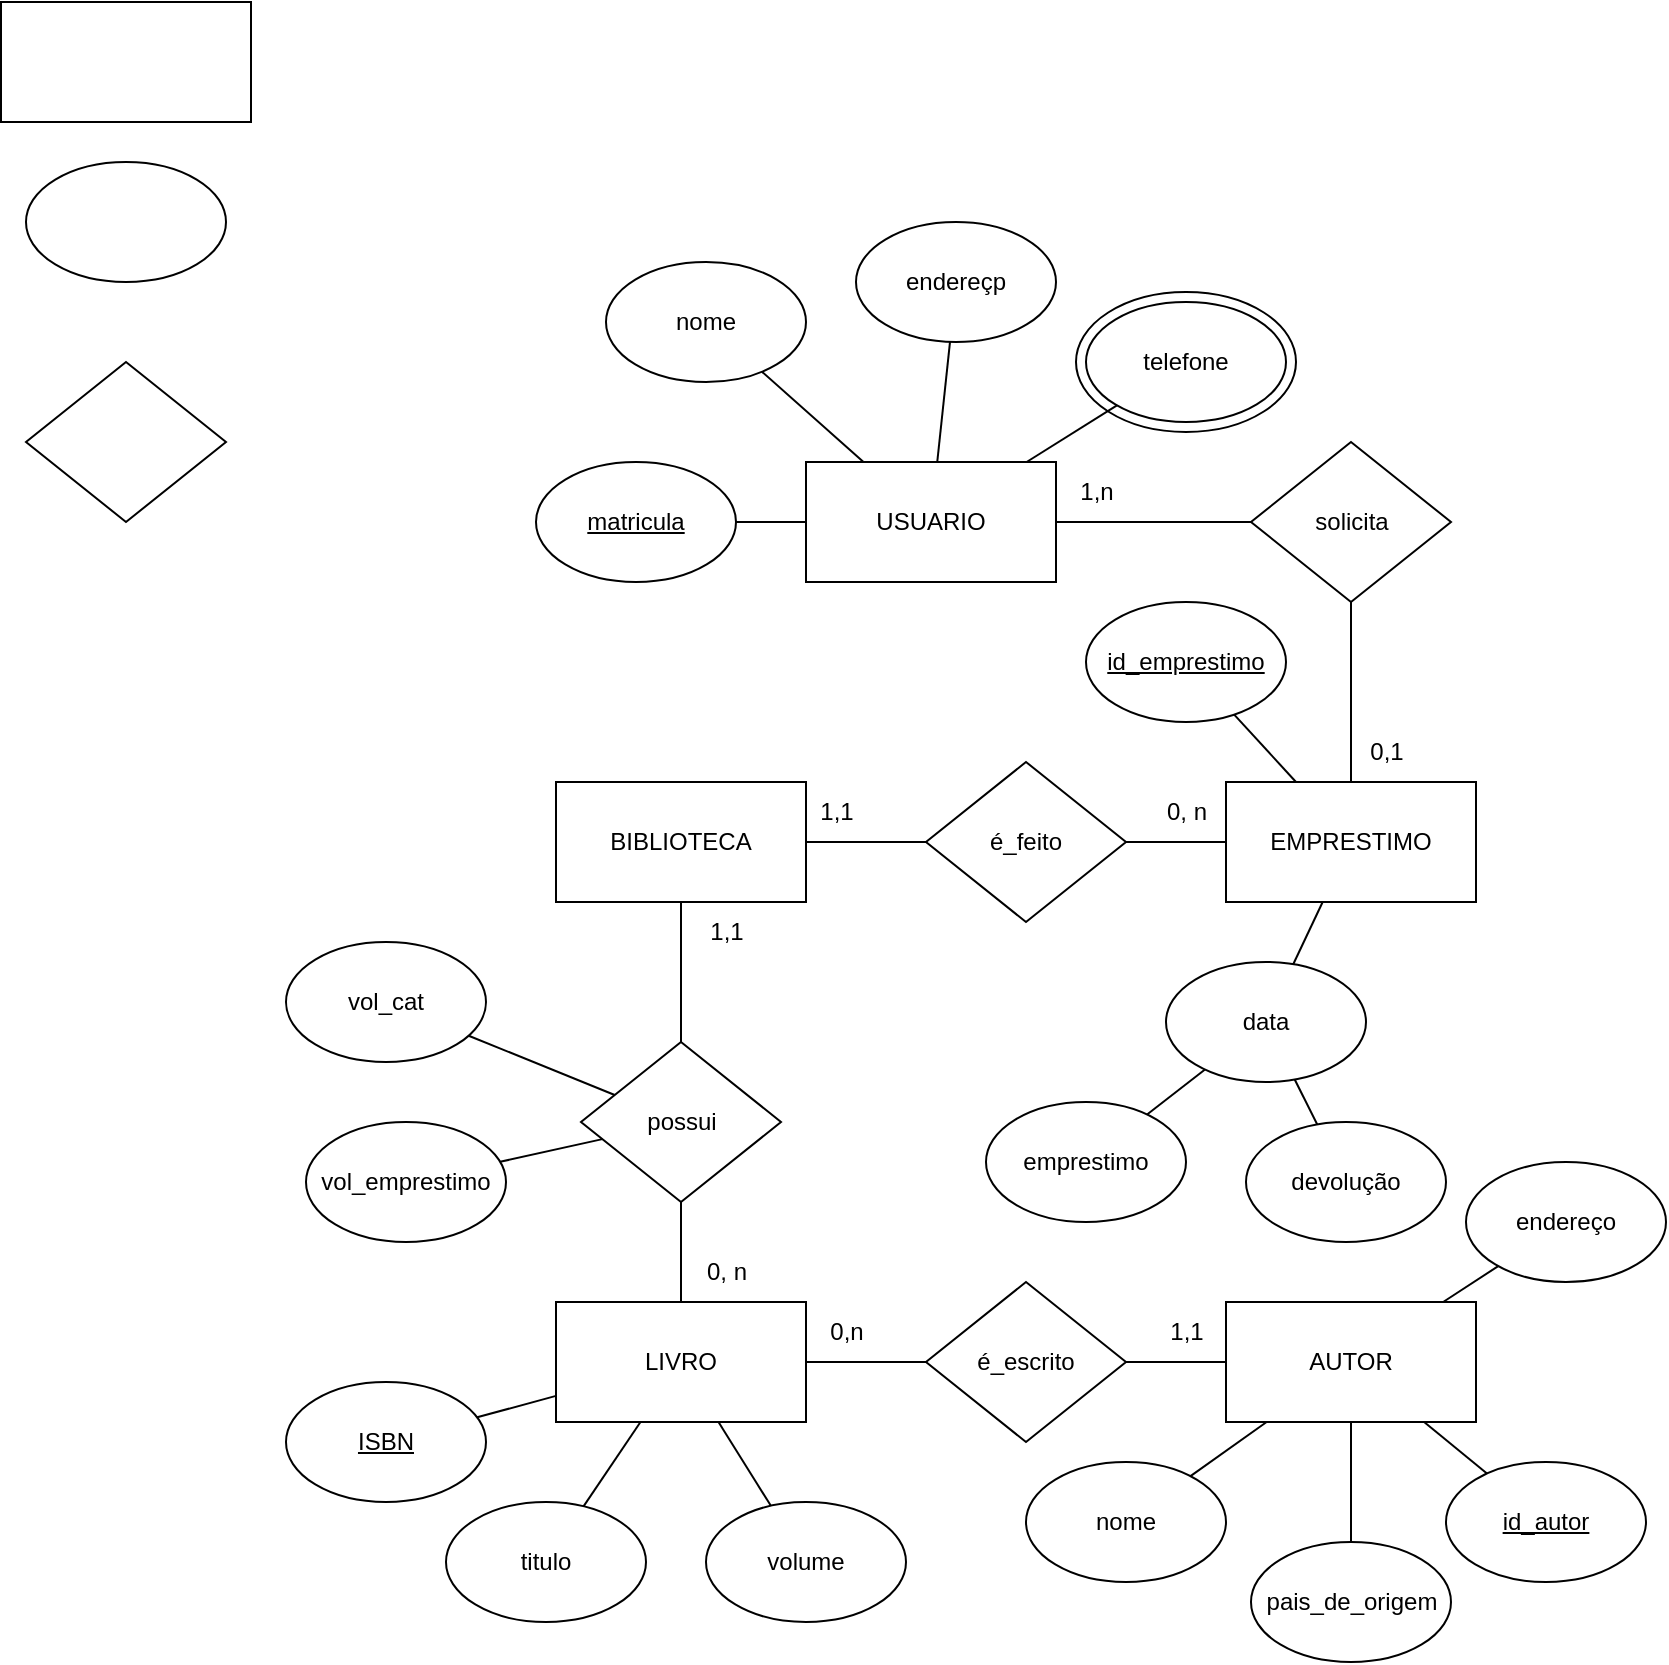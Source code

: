 <mxfile>
    <diagram id="15CIl3GaxsZNeNHMQQND" name="Page-1">
        <mxGraphModel dx="1216" dy="787" grid="1" gridSize="10" guides="1" tooltips="1" connect="1" arrows="1" fold="1" page="1" pageScale="1" pageWidth="850" pageHeight="1100" math="0" shadow="0">
            <root>
                <mxCell id="0"/>
                <mxCell id="1" parent="0"/>
                <mxCell id="33" value="telefone&lt;span style=&quot;color: rgba(0, 0, 0, 0); font-family: monospace; font-size: 0px; text-align: start;&quot;&gt;%3CmxGraphModel%3E%3Croot%3E%3CmxCell%20id%3D%220%22%2F%3E%3CmxCell%20id%3D%221%22%20parent%3D%220%22%2F%3E%3CmxCell%20id%3D%222%22%20value%3D%22endere%C3%A7p%22%20style%3D%22ellipse%3BwhiteSpace%3Dwrap%3Bhtml%3D1%3B%22%20vertex%3D%221%22%20parent%3D%221%22%3E%3CmxGeometry%20x%3D%22485%22%20y%3D%22130%22%20width%3D%22100%22%20height%3D%2260%22%20as%3D%22geometry%22%2F%3E%3C%2FmxCell%3E%3C%2Froot%3E%3C%2FmxGraphModel%3E&lt;/span&gt;" style="ellipse;whiteSpace=wrap;html=1;" vertex="1" parent="1">
                    <mxGeometry x="545" y="185" width="110" height="70" as="geometry"/>
                </mxCell>
                <mxCell id="2" value="" style="ellipse;whiteSpace=wrap;html=1;" vertex="1" parent="1">
                    <mxGeometry x="20" y="120" width="100" height="60" as="geometry"/>
                </mxCell>
                <mxCell id="3" value="" style="rounded=0;whiteSpace=wrap;html=1;" vertex="1" parent="1">
                    <mxGeometry x="7.5" y="40" width="125" height="60" as="geometry"/>
                </mxCell>
                <mxCell id="4" value="é_escrito" style="rhombus;whiteSpace=wrap;html=1;" vertex="1" parent="1">
                    <mxGeometry x="470" y="680" width="100" height="80" as="geometry"/>
                </mxCell>
                <mxCell id="5" value="BIBLIOTECA" style="rounded=0;whiteSpace=wrap;html=1;" vertex="1" parent="1">
                    <mxGeometry x="285" y="430" width="125" height="60" as="geometry"/>
                </mxCell>
                <mxCell id="6" value="LIVRO" style="rounded=0;whiteSpace=wrap;html=1;" vertex="1" parent="1">
                    <mxGeometry x="285" y="690" width="125" height="60" as="geometry"/>
                </mxCell>
                <mxCell id="7" value="AUTOR" style="rounded=0;whiteSpace=wrap;html=1;" vertex="1" parent="1">
                    <mxGeometry x="620" y="690" width="125" height="60" as="geometry"/>
                </mxCell>
                <mxCell id="8" value="USUARIO" style="rounded=0;whiteSpace=wrap;html=1;" vertex="1" parent="1">
                    <mxGeometry x="410" y="270" width="125" height="60" as="geometry"/>
                </mxCell>
                <mxCell id="9" value="EMPRESTIMO" style="rounded=0;whiteSpace=wrap;html=1;" vertex="1" parent="1">
                    <mxGeometry x="620" y="430" width="125" height="60" as="geometry"/>
                </mxCell>
                <mxCell id="11" value="possui" style="rhombus;whiteSpace=wrap;html=1;" vertex="1" parent="1">
                    <mxGeometry x="297.5" y="560" width="100" height="80" as="geometry"/>
                </mxCell>
                <mxCell id="12" value="" style="endArrow=none;html=1;" edge="1" parent="1" source="11" target="5">
                    <mxGeometry width="50" height="50" relative="1" as="geometry">
                        <mxPoint x="140" y="670" as="sourcePoint"/>
                        <mxPoint x="190" y="620" as="targetPoint"/>
                    </mxGeometry>
                </mxCell>
                <mxCell id="13" value="" style="endArrow=none;html=1;" edge="1" parent="1" source="11" target="6">
                    <mxGeometry width="50" height="50" relative="1" as="geometry">
                        <mxPoint x="358" y="620" as="sourcePoint"/>
                        <mxPoint x="357.5" y="500" as="targetPoint"/>
                    </mxGeometry>
                </mxCell>
                <mxCell id="14" value="vol_cat" style="ellipse;whiteSpace=wrap;html=1;" vertex="1" parent="1">
                    <mxGeometry x="150" y="510" width="100" height="60" as="geometry"/>
                </mxCell>
                <mxCell id="15" value="vol_emprestimo" style="ellipse;whiteSpace=wrap;html=1;" vertex="1" parent="1">
                    <mxGeometry x="160" y="600" width="100" height="60" as="geometry"/>
                </mxCell>
                <mxCell id="16" value="" style="endArrow=none;html=1;" edge="1" parent="1" source="15" target="11">
                    <mxGeometry width="50" height="50" relative="1" as="geometry">
                        <mxPoint x="357.5" y="650" as="sourcePoint"/>
                        <mxPoint x="357.5" y="700" as="targetPoint"/>
                    </mxGeometry>
                </mxCell>
                <mxCell id="17" value="" style="endArrow=none;html=1;" edge="1" parent="1" source="14" target="11">
                    <mxGeometry width="50" height="50" relative="1" as="geometry">
                        <mxPoint x="436.053" y="635.692" as="sourcePoint"/>
                        <mxPoint x="393.007" y="621.594" as="targetPoint"/>
                    </mxGeometry>
                </mxCell>
                <mxCell id="19" value="" style="rhombus;whiteSpace=wrap;html=1;" vertex="1" parent="1">
                    <mxGeometry x="20" y="220" width="100" height="80" as="geometry"/>
                </mxCell>
                <mxCell id="20" value="" style="endArrow=none;html=1;" edge="1" parent="1" source="6" target="4">
                    <mxGeometry width="50" height="50" relative="1" as="geometry">
                        <mxPoint x="267.087" y="629.91" as="sourcePoint"/>
                        <mxPoint x="318.214" y="618.571" as="targetPoint"/>
                    </mxGeometry>
                </mxCell>
                <mxCell id="21" value="" style="endArrow=none;html=1;" edge="1" parent="1" source="4" target="7">
                    <mxGeometry width="50" height="50" relative="1" as="geometry">
                        <mxPoint x="277.087" y="639.91" as="sourcePoint"/>
                        <mxPoint x="328.214" y="628.571" as="targetPoint"/>
                    </mxGeometry>
                </mxCell>
                <mxCell id="22" value="é_feito" style="rhombus;whiteSpace=wrap;html=1;" vertex="1" parent="1">
                    <mxGeometry x="470" y="420" width="100" height="80" as="geometry"/>
                </mxCell>
                <mxCell id="23" value="solicita" style="rhombus;whiteSpace=wrap;html=1;" vertex="1" parent="1">
                    <mxGeometry x="632.5" y="260" width="100" height="80" as="geometry"/>
                </mxCell>
                <mxCell id="24" value="" style="endArrow=none;html=1;" edge="1" parent="1" source="5" target="22">
                    <mxGeometry width="50" height="50" relative="1" as="geometry">
                        <mxPoint x="357.5" y="570" as="sourcePoint"/>
                        <mxPoint x="357.5" y="500" as="targetPoint"/>
                    </mxGeometry>
                </mxCell>
                <mxCell id="25" value="" style="endArrow=none;html=1;" edge="1" parent="1" source="22" target="9">
                    <mxGeometry width="50" height="50" relative="1" as="geometry">
                        <mxPoint x="420" y="470" as="sourcePoint"/>
                        <mxPoint x="480" y="470" as="targetPoint"/>
                    </mxGeometry>
                </mxCell>
                <mxCell id="26" value="" style="endArrow=none;html=1;" edge="1" parent="1" source="9" target="23">
                    <mxGeometry width="50" height="50" relative="1" as="geometry">
                        <mxPoint x="580" y="470" as="sourcePoint"/>
                        <mxPoint x="630" y="470" as="targetPoint"/>
                    </mxGeometry>
                </mxCell>
                <mxCell id="27" value="" style="endArrow=none;html=1;" edge="1" parent="1" source="23" target="8">
                    <mxGeometry width="50" height="50" relative="1" as="geometry">
                        <mxPoint x="692.5" y="440" as="sourcePoint"/>
                        <mxPoint x="692.5" y="350" as="targetPoint"/>
                    </mxGeometry>
                </mxCell>
                <mxCell id="28" value="&lt;u&gt;matricula&lt;/u&gt;" style="ellipse;whiteSpace=wrap;html=1;" vertex="1" parent="1">
                    <mxGeometry x="275" y="270" width="100" height="60" as="geometry"/>
                </mxCell>
                <mxCell id="29" value="nome" style="ellipse;whiteSpace=wrap;html=1;" vertex="1" parent="1">
                    <mxGeometry x="310" y="170" width="100" height="60" as="geometry"/>
                </mxCell>
                <mxCell id="30" value="endereçp" style="ellipse;whiteSpace=wrap;html=1;" vertex="1" parent="1">
                    <mxGeometry x="435" y="150" width="100" height="60" as="geometry"/>
                </mxCell>
                <mxCell id="31" value="telefone&lt;span style=&quot;color: rgba(0, 0, 0, 0); font-family: monospace; font-size: 0px; text-align: start;&quot;&gt;%3CmxGraphModel%3E%3Croot%3E%3CmxCell%20id%3D%220%22%2F%3E%3CmxCell%20id%3D%221%22%20parent%3D%220%22%2F%3E%3CmxCell%20id%3D%222%22%20value%3D%22endere%C3%A7p%22%20style%3D%22ellipse%3BwhiteSpace%3Dwrap%3Bhtml%3D1%3B%22%20vertex%3D%221%22%20parent%3D%221%22%3E%3CmxGeometry%20x%3D%22485%22%20y%3D%22130%22%20width%3D%22100%22%20height%3D%2260%22%20as%3D%22geometry%22%2F%3E%3C%2FmxCell%3E%3C%2Froot%3E%3C%2FmxGraphModel%3E&lt;/span&gt;" style="ellipse;whiteSpace=wrap;html=1;" vertex="1" parent="1">
                    <mxGeometry x="550" y="190" width="100" height="60" as="geometry"/>
                </mxCell>
                <mxCell id="34" value="" style="endArrow=none;html=1;" edge="1" parent="1" source="31" target="8">
                    <mxGeometry width="50" height="50" relative="1" as="geometry">
                        <mxPoint x="642.5" y="310" as="sourcePoint"/>
                        <mxPoint x="545" y="310" as="targetPoint"/>
                    </mxGeometry>
                </mxCell>
                <mxCell id="35" value="" style="endArrow=none;html=1;" edge="1" parent="1" source="30" target="8">
                    <mxGeometry width="50" height="50" relative="1" as="geometry">
                        <mxPoint x="642.5" y="310" as="sourcePoint"/>
                        <mxPoint x="545" y="310" as="targetPoint"/>
                    </mxGeometry>
                </mxCell>
                <mxCell id="36" value="" style="endArrow=none;html=1;" edge="1" parent="1" source="8" target="29">
                    <mxGeometry width="50" height="50" relative="1" as="geometry">
                        <mxPoint x="652.5" y="320" as="sourcePoint"/>
                        <mxPoint x="555" y="320" as="targetPoint"/>
                    </mxGeometry>
                </mxCell>
                <mxCell id="37" value="" style="endArrow=none;html=1;" edge="1" parent="1" source="8" target="28">
                    <mxGeometry width="50" height="50" relative="1" as="geometry">
                        <mxPoint x="662.5" y="330" as="sourcePoint"/>
                        <mxPoint x="565" y="330" as="targetPoint"/>
                    </mxGeometry>
                </mxCell>
                <mxCell id="38" value="&lt;u&gt;id_emprestimo&lt;/u&gt;" style="ellipse;whiteSpace=wrap;html=1;" vertex="1" parent="1">
                    <mxGeometry x="550" y="340" width="100" height="60" as="geometry"/>
                </mxCell>
                <mxCell id="39" value="data" style="ellipse;whiteSpace=wrap;html=1;" vertex="1" parent="1">
                    <mxGeometry x="590" y="520" width="100" height="60" as="geometry"/>
                </mxCell>
                <mxCell id="40" value="emprestimo" style="ellipse;whiteSpace=wrap;html=1;" vertex="1" parent="1">
                    <mxGeometry x="500" y="590" width="100" height="60" as="geometry"/>
                </mxCell>
                <mxCell id="41" value="devolução" style="ellipse;whiteSpace=wrap;html=1;" vertex="1" parent="1">
                    <mxGeometry x="630" y="600" width="100" height="60" as="geometry"/>
                </mxCell>
                <mxCell id="42" value="" style="endArrow=none;html=1;" edge="1" parent="1" source="9" target="39">
                    <mxGeometry width="50" height="50" relative="1" as="geometry">
                        <mxPoint x="692.5" y="440" as="sourcePoint"/>
                        <mxPoint x="692.5" y="350" as="targetPoint"/>
                    </mxGeometry>
                </mxCell>
                <mxCell id="43" value="" style="endArrow=none;html=1;" edge="1" parent="1" source="41" target="39">
                    <mxGeometry width="50" height="50" relative="1" as="geometry">
                        <mxPoint x="702.5" y="450" as="sourcePoint"/>
                        <mxPoint x="702.5" y="360" as="targetPoint"/>
                    </mxGeometry>
                </mxCell>
                <mxCell id="44" value="" style="endArrow=none;html=1;" edge="1" parent="1" source="39" target="40">
                    <mxGeometry width="50" height="50" relative="1" as="geometry">
                        <mxPoint x="712.5" y="460" as="sourcePoint"/>
                        <mxPoint x="712.5" y="370" as="targetPoint"/>
                    </mxGeometry>
                </mxCell>
                <mxCell id="45" value="" style="endArrow=none;html=1;" edge="1" parent="1" source="38" target="9">
                    <mxGeometry width="50" height="50" relative="1" as="geometry">
                        <mxPoint x="772.5" y="450" as="sourcePoint"/>
                        <mxPoint x="772.5" y="360" as="targetPoint"/>
                    </mxGeometry>
                </mxCell>
                <mxCell id="46" value="&lt;u&gt;id_autor&lt;/u&gt;" style="ellipse;whiteSpace=wrap;html=1;" vertex="1" parent="1">
                    <mxGeometry x="730" y="770" width="100" height="60" as="geometry"/>
                </mxCell>
                <mxCell id="47" value="nome" style="ellipse;whiteSpace=wrap;html=1;" vertex="1" parent="1">
                    <mxGeometry x="520" y="770" width="100" height="60" as="geometry"/>
                </mxCell>
                <mxCell id="48" value="endereço" style="ellipse;whiteSpace=wrap;html=1;" vertex="1" parent="1">
                    <mxGeometry x="740" y="620" width="100" height="60" as="geometry"/>
                </mxCell>
                <mxCell id="49" value="pais_de_origem" style="ellipse;whiteSpace=wrap;html=1;" vertex="1" parent="1">
                    <mxGeometry x="632.5" y="810" width="100" height="60" as="geometry"/>
                </mxCell>
                <mxCell id="50" value="" style="endArrow=none;html=1;" edge="1" parent="1" source="7" target="49">
                    <mxGeometry width="50" height="50" relative="1" as="geometry">
                        <mxPoint x="534" y="940" as="sourcePoint"/>
                        <mxPoint x="534" y="850" as="targetPoint"/>
                    </mxGeometry>
                </mxCell>
                <mxCell id="51" value="" style="endArrow=none;html=1;" edge="1" parent="1" source="7" target="47">
                    <mxGeometry width="50" height="50" relative="1" as="geometry">
                        <mxPoint x="544" y="950" as="sourcePoint"/>
                        <mxPoint x="544" y="860" as="targetPoint"/>
                    </mxGeometry>
                </mxCell>
                <mxCell id="52" value="" style="endArrow=none;html=1;" edge="1" parent="1" source="7" target="46">
                    <mxGeometry width="50" height="50" relative="1" as="geometry">
                        <mxPoint x="554" y="960" as="sourcePoint"/>
                        <mxPoint x="554" y="870" as="targetPoint"/>
                    </mxGeometry>
                </mxCell>
                <mxCell id="53" value="" style="endArrow=none;html=1;" edge="1" parent="1" source="7" target="48">
                    <mxGeometry width="50" height="50" relative="1" as="geometry">
                        <mxPoint x="564" y="970" as="sourcePoint"/>
                        <mxPoint x="564" y="880" as="targetPoint"/>
                    </mxGeometry>
                </mxCell>
                <mxCell id="54" value="&lt;u&gt;ISBN&lt;/u&gt;" style="ellipse;whiteSpace=wrap;html=1;" vertex="1" parent="1">
                    <mxGeometry x="150" y="730" width="100" height="60" as="geometry"/>
                </mxCell>
                <mxCell id="55" value="titulo" style="ellipse;whiteSpace=wrap;html=1;" vertex="1" parent="1">
                    <mxGeometry x="230" y="790" width="100" height="60" as="geometry"/>
                </mxCell>
                <mxCell id="56" value="volume" style="ellipse;whiteSpace=wrap;html=1;" vertex="1" parent="1">
                    <mxGeometry x="360" y="790" width="100" height="60" as="geometry"/>
                </mxCell>
                <mxCell id="57" value="" style="endArrow=none;html=1;" edge="1" parent="1" source="54" target="6">
                    <mxGeometry width="50" height="50" relative="1" as="geometry">
                        <mxPoint x="357.5" y="650" as="sourcePoint"/>
                        <mxPoint x="357.5" y="700" as="targetPoint"/>
                    </mxGeometry>
                </mxCell>
                <mxCell id="58" value="" style="endArrow=none;html=1;" edge="1" parent="1" source="6" target="55">
                    <mxGeometry width="50" height="50" relative="1" as="geometry">
                        <mxPoint x="330" y="740" as="sourcePoint"/>
                        <mxPoint x="367.5" y="710" as="targetPoint"/>
                    </mxGeometry>
                </mxCell>
                <mxCell id="59" value="" style="endArrow=none;html=1;" edge="1" parent="1" source="6" target="56">
                    <mxGeometry width="50" height="50" relative="1" as="geometry">
                        <mxPoint x="377.5" y="670" as="sourcePoint"/>
                        <mxPoint x="377.5" y="720" as="targetPoint"/>
                    </mxGeometry>
                </mxCell>
                <mxCell id="60" value="0,1" style="text;html=1;align=center;verticalAlign=middle;resizable=0;points=[];autosize=1;strokeColor=none;fillColor=none;" vertex="1" parent="1">
                    <mxGeometry x="680" y="400" width="40" height="30" as="geometry"/>
                </mxCell>
                <mxCell id="61" value="1,n" style="text;html=1;align=center;verticalAlign=middle;resizable=0;points=[];autosize=1;strokeColor=none;fillColor=none;" vertex="1" parent="1">
                    <mxGeometry x="535" y="270" width="40" height="30" as="geometry"/>
                </mxCell>
                <mxCell id="62" value="1,1" style="text;html=1;align=center;verticalAlign=middle;resizable=0;points=[];autosize=1;strokeColor=none;fillColor=none;" vertex="1" parent="1">
                    <mxGeometry x="405" y="430" width="40" height="30" as="geometry"/>
                </mxCell>
                <mxCell id="63" value="0, n" style="text;html=1;align=center;verticalAlign=middle;resizable=0;points=[];autosize=1;strokeColor=none;fillColor=none;" vertex="1" parent="1">
                    <mxGeometry x="580" y="430" width="40" height="30" as="geometry"/>
                </mxCell>
                <mxCell id="64" value="0, n" style="text;html=1;align=center;verticalAlign=middle;resizable=0;points=[];autosize=1;strokeColor=none;fillColor=none;" vertex="1" parent="1">
                    <mxGeometry x="350" y="660" width="40" height="30" as="geometry"/>
                </mxCell>
                <mxCell id="65" value="1,1" style="text;html=1;align=center;verticalAlign=middle;resizable=0;points=[];autosize=1;strokeColor=none;fillColor=none;" vertex="1" parent="1">
                    <mxGeometry x="350" y="490" width="40" height="30" as="geometry"/>
                </mxCell>
                <mxCell id="66" value="1,1" style="text;html=1;align=center;verticalAlign=middle;resizable=0;points=[];autosize=1;strokeColor=none;fillColor=none;" vertex="1" parent="1">
                    <mxGeometry x="580" y="690" width="40" height="30" as="geometry"/>
                </mxCell>
                <mxCell id="68" value="0,n" style="text;html=1;align=center;verticalAlign=middle;resizable=0;points=[];autosize=1;strokeColor=none;fillColor=none;" vertex="1" parent="1">
                    <mxGeometry x="410" y="690" width="40" height="30" as="geometry"/>
                </mxCell>
            </root>
        </mxGraphModel>
    </diagram>
</mxfile>
